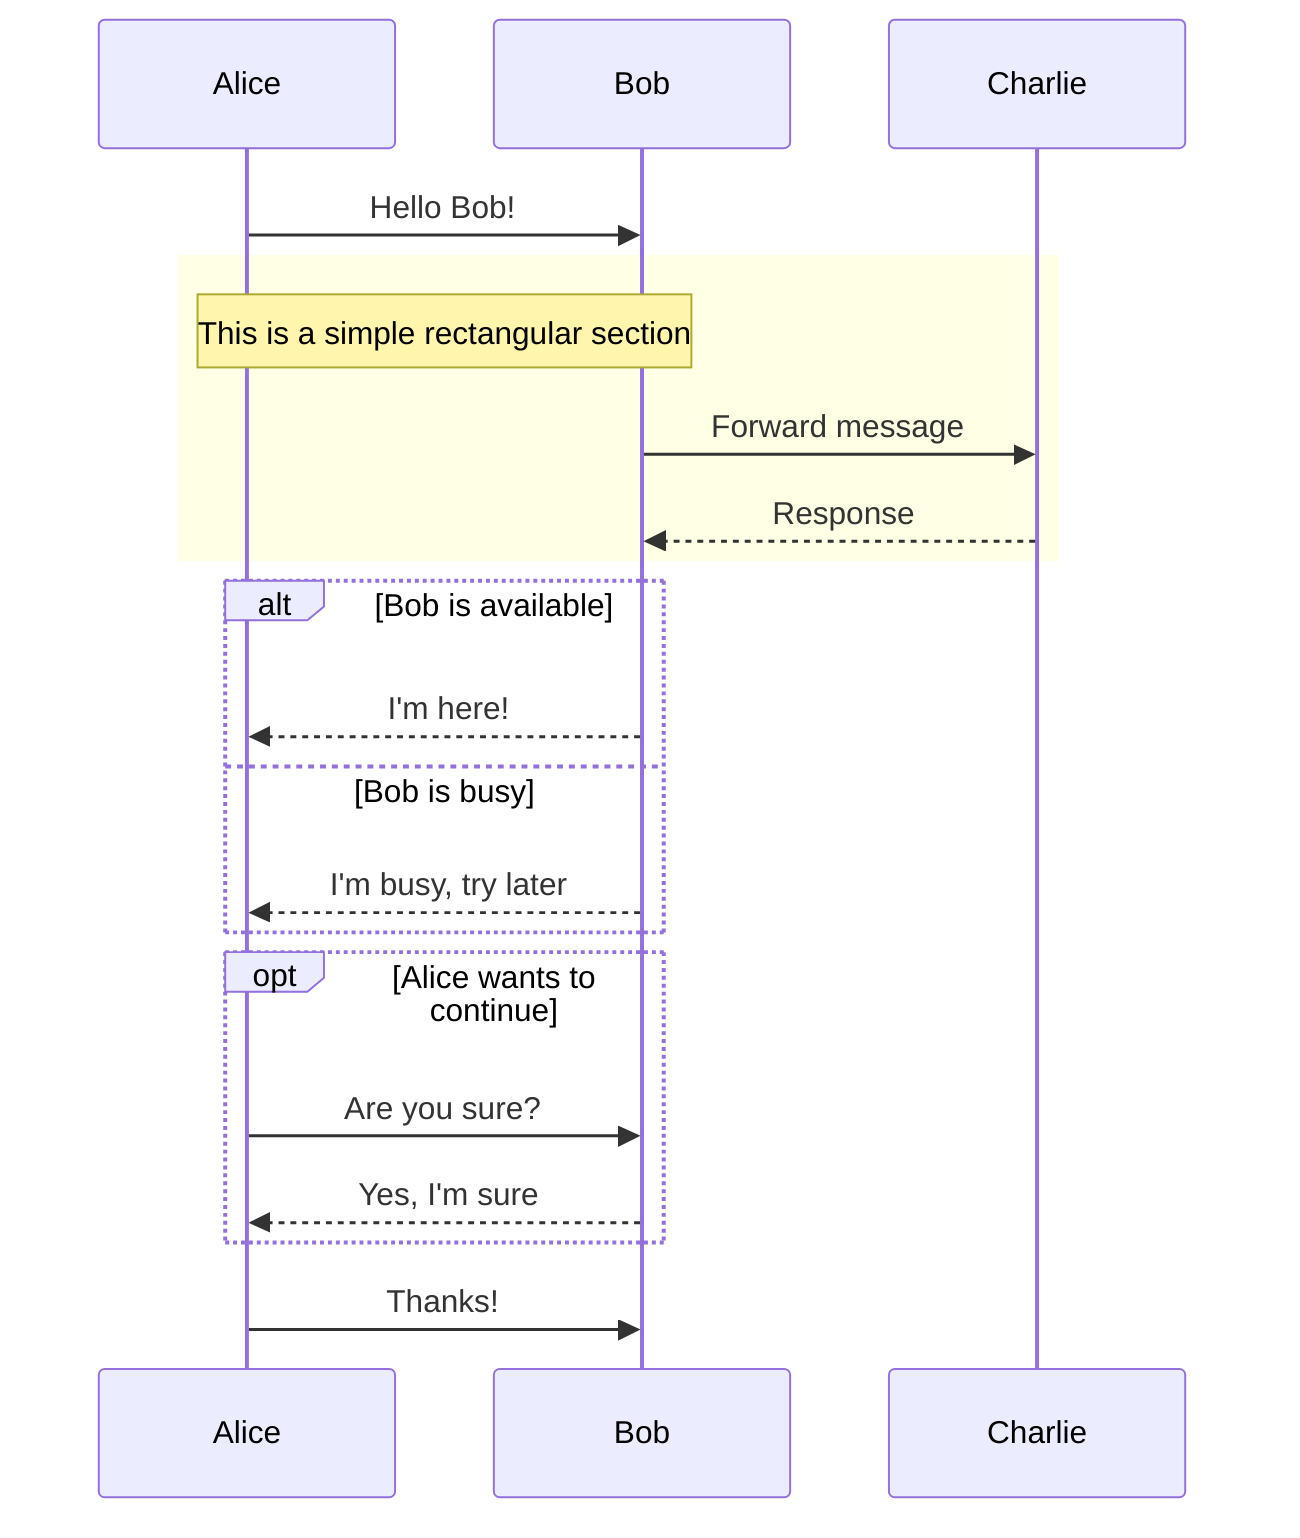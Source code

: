 sequenceDiagram
    participant Alice
    participant Bob
    participant Charlie

    Alice->>Bob: Hello Bob!
    
    rect rgb(255, 255, 230)
        Note over Alice, Bob: This is a simple rectangular section
        Bob->>Charlie: Forward message
        Charlie-->>Bob: Response
    end
    
    alt Bob is available
        Bob-->>Alice: I'm here!
    else Bob is busy
        Bob-->>Alice: I'm busy, try later
    end
    
    opt Alice wants to continue
        Alice->>Bob: Are you sure?
        Bob-->>Alice: Yes, I'm sure
    end
    
    Alice->>Bob: Thanks!